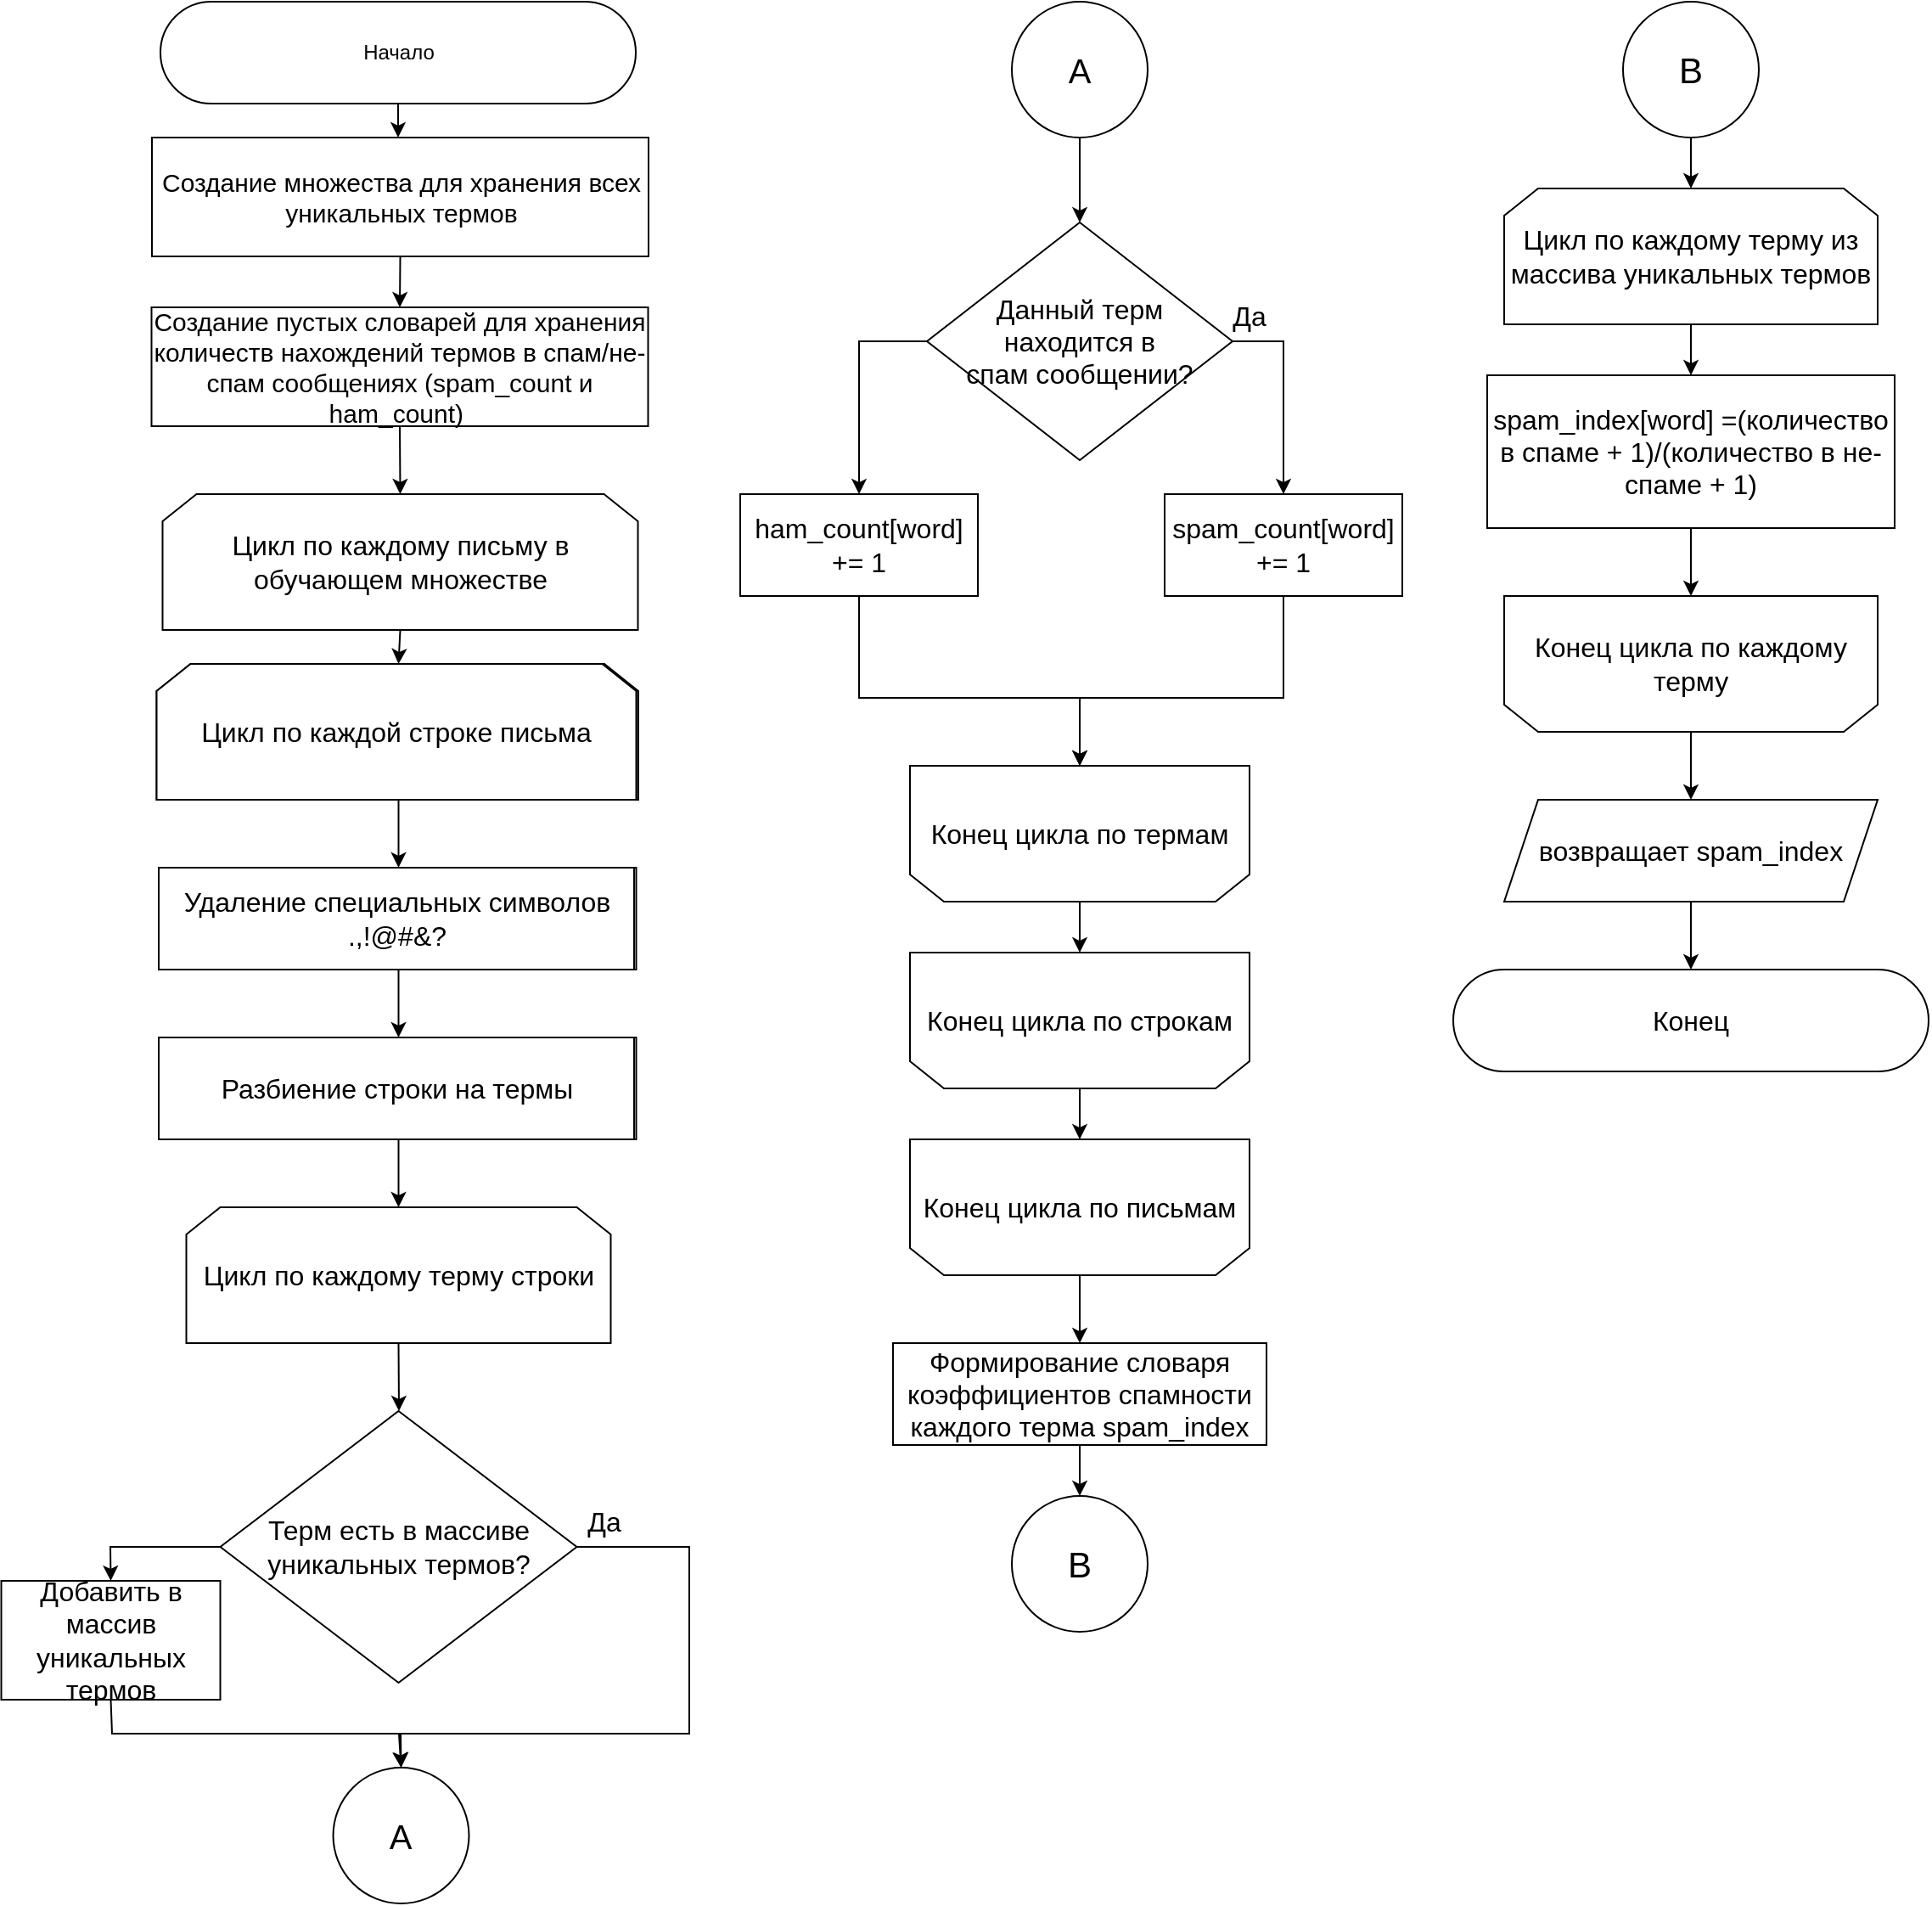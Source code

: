<mxfile>
    <diagram id="4ytcwHRmXmkB3oxLbp3I" name="Page-1">
        <mxGraphModel dx="1911" dy="1022" grid="1" gridSize="10" guides="1" tooltips="1" connect="1" arrows="1" fold="1" page="1" pageScale="1" pageWidth="850" pageHeight="1100" math="0" shadow="0">
            <root>
                <mxCell id="0"/>
                <mxCell id="1" parent="0"/>
                <mxCell id="15" style="edgeStyle=none;html=1;exitX=0.5;exitY=1;exitDx=0;exitDy=0;rounded=0;" parent="1" edge="1">
                    <mxGeometry relative="1" as="geometry">
                        <mxPoint x="700" y="230" as="sourcePoint"/>
                        <mxPoint x="660" y="320" as="targetPoint"/>
                        <Array as="points">
                            <mxPoint x="660" y="230"/>
                        </Array>
                    </mxGeometry>
                </mxCell>
                <mxCell id="10" style="edgeStyle=none;html=1;exitX=0.5;exitY=1;exitDx=0;exitDy=0;" parent="1" edge="1">
                    <mxGeometry relative="1" as="geometry">
                        <mxPoint x="388.5" y="90" as="sourcePoint"/>
                        <mxPoint x="388.5" y="110" as="targetPoint"/>
                    </mxGeometry>
                </mxCell>
                <mxCell id="17" value="Начало" style="rounded=1;whiteSpace=wrap;html=1;arcSize=50;" parent="1" vertex="1">
                    <mxGeometry x="248.5" y="30" width="280" height="60" as="geometry"/>
                </mxCell>
                <mxCell id="18" value="Конец" style="rounded=1;whiteSpace=wrap;html=1;arcSize=50;fontSize=16;" parent="1" vertex="1">
                    <mxGeometry x="1010" y="600" width="280" height="60" as="geometry"/>
                </mxCell>
                <mxCell id="19" value="&lt;font style=&quot;font-size: 20px;&quot;&gt;А&lt;/font&gt;" style="ellipse;whiteSpace=wrap;html=1;aspect=fixed;" parent="1" vertex="1">
                    <mxGeometry x="350.25" y="1070" width="80" height="80" as="geometry"/>
                </mxCell>
                <mxCell id="21" style="edgeStyle=none;html=1;exitX=0.5;exitY=1;exitDx=0;exitDy=0;entryX=0.5;entryY=0;entryDx=0;entryDy=0;fontSize=20;" parent="1" source="20" edge="1">
                    <mxGeometry relative="1" as="geometry">
                        <mxPoint x="790" y="160" as="targetPoint"/>
                    </mxGeometry>
                </mxCell>
                <mxCell id="20" value="&lt;font style=&quot;font-size: 20px;&quot;&gt;А&lt;/font&gt;" style="ellipse;whiteSpace=wrap;html=1;aspect=fixed;" parent="1" vertex="1">
                    <mxGeometry x="750" y="30" width="80" height="80" as="geometry"/>
                </mxCell>
                <mxCell id="55" style="edgeStyle=none;rounded=0;html=1;exitX=0.5;exitY=1;exitDx=0;exitDy=0;entryX=0.5;entryY=0;entryDx=0;entryDy=0;fontSize=12;" parent="1" source="81" target="46" edge="1">
                    <mxGeometry relative="1" as="geometry">
                        <mxPoint x="390.75" y="300" as="sourcePoint"/>
                    </mxGeometry>
                </mxCell>
                <mxCell id="103" style="edgeStyle=none;html=1;exitX=0.5;exitY=1;exitDx=0;exitDy=0;entryX=0.5;entryY=0;entryDx=0;entryDy=0;fontSize=16;" edge="1" parent="1" source="24" target="81">
                    <mxGeometry relative="1" as="geometry"/>
                </mxCell>
                <mxCell id="24" value="Создание множества для хранения всех уникальных термов&lt;br style=&quot;font-size: 15px;&quot;&gt;" style="rounded=0;whiteSpace=wrap;html=1;fontSize=15;" parent="1" vertex="1">
                    <mxGeometry x="243.5" y="110" width="292.5" height="70" as="geometry"/>
                </mxCell>
                <mxCell id="58" style="edgeStyle=none;rounded=0;html=1;exitX=0.5;exitY=1;exitDx=0;exitDy=0;entryX=0.5;entryY=0;entryDx=0;entryDy=0;fontSize=12;" parent="1" source="25" target="26" edge="1">
                    <mxGeometry relative="1" as="geometry"/>
                </mxCell>
                <mxCell id="25" value="Удаление специальных символов .,!@#&amp;amp;?" style="rounded=0;whiteSpace=wrap;html=1;" parent="1" vertex="1">
                    <mxGeometry x="248.75" y="540" width="280" height="60" as="geometry"/>
                </mxCell>
                <mxCell id="59" style="edgeStyle=none;rounded=0;html=1;exitX=0.5;exitY=1;exitDx=0;exitDy=0;entryX=0.5;entryY=0;entryDx=0;entryDy=0;fontSize=12;" parent="1" source="26" target="44" edge="1">
                    <mxGeometry relative="1" as="geometry"/>
                </mxCell>
                <mxCell id="26" value="Разбиение строки на термы" style="rounded=0;whiteSpace=wrap;html=1;" parent="1" vertex="1">
                    <mxGeometry x="248.75" y="640" width="280" height="60" as="geometry"/>
                </mxCell>
                <mxCell id="30" value="" style="endArrow=classic;html=1;exitX=1;exitY=0.5;exitDx=0;exitDy=0;rounded=0;entryX=0.5;entryY=0;entryDx=0;entryDy=0;" parent="1" source="96" target="19" edge="1">
                    <mxGeometry width="50" height="50" relative="1" as="geometry">
                        <mxPoint x="479" y="930" as="sourcePoint"/>
                        <mxPoint x="389" y="1170" as="targetPoint"/>
                        <Array as="points">
                            <mxPoint x="560" y="940"/>
                            <mxPoint x="560" y="1050"/>
                            <mxPoint x="389" y="1050"/>
                        </Array>
                    </mxGeometry>
                </mxCell>
                <mxCell id="32" value="" style="endArrow=classic;html=1;rounded=0;exitX=0;exitY=0.5;exitDx=0;exitDy=0;entryX=0.5;entryY=0;entryDx=0;entryDy=0;" parent="1" source="96" target="97" edge="1">
                    <mxGeometry width="50" height="50" relative="1" as="geometry">
                        <mxPoint x="299" y="930" as="sourcePoint"/>
                        <mxPoint x="259" y="1030" as="targetPoint"/>
                        <Array as="points">
                            <mxPoint x="219" y="940"/>
                        </Array>
                    </mxGeometry>
                </mxCell>
                <mxCell id="34" value="" style="endArrow=classic;html=1;rounded=0;exitX=0.5;exitY=1;exitDx=0;exitDy=0;entryX=0.5;entryY=0;entryDx=0;entryDy=0;" parent="1" source="97" target="19" edge="1">
                    <mxGeometry width="50" height="50" relative="1" as="geometry">
                        <mxPoint x="549" y="980" as="sourcePoint"/>
                        <mxPoint x="389" y="1170" as="targetPoint"/>
                        <Array as="points">
                            <mxPoint x="220" y="1050"/>
                            <mxPoint x="390" y="1050"/>
                        </Array>
                    </mxGeometry>
                </mxCell>
                <mxCell id="35" value="Данный терм &lt;br style=&quot;font-size: 16px;&quot;&gt;находится в &lt;br style=&quot;font-size: 16px;&quot;&gt;спам сообщении?" style="rhombus;whiteSpace=wrap;html=1;fontSize=16;" parent="1" vertex="1">
                    <mxGeometry x="700" y="160" width="180" height="140" as="geometry"/>
                </mxCell>
                <mxCell id="36" value="" style="endArrow=classic;html=1;rounded=0;exitX=1;exitY=0.5;exitDx=0;exitDy=0;" parent="1" source="35" edge="1">
                    <mxGeometry width="50" height="50" relative="1" as="geometry">
                        <mxPoint x="750" y="370" as="sourcePoint"/>
                        <mxPoint x="910" y="320" as="targetPoint"/>
                        <Array as="points">
                            <mxPoint x="910" y="230"/>
                        </Array>
                    </mxGeometry>
                </mxCell>
                <mxCell id="37" value="Да" style="text;html=1;strokeColor=none;fillColor=none;align=center;verticalAlign=middle;whiteSpace=wrap;rounded=0;fontSize=16;" parent="1" vertex="1">
                    <mxGeometry x="860" y="200" width="60" height="30" as="geometry"/>
                </mxCell>
                <mxCell id="41" style="edgeStyle=none;rounded=0;html=1;exitX=0.5;exitY=1;exitDx=0;exitDy=0;entryX=0.5;entryY=0;entryDx=0;entryDy=0;" parent="1" source="38" target="43" edge="1">
                    <mxGeometry relative="1" as="geometry">
                        <mxPoint x="790" y="470" as="targetPoint"/>
                        <Array as="points">
                            <mxPoint x="910" y="440"/>
                            <mxPoint x="790" y="440"/>
                        </Array>
                    </mxGeometry>
                </mxCell>
                <mxCell id="38" value="spam_count[word] += 1" style="rounded=0;whiteSpace=wrap;html=1;" parent="1" vertex="1">
                    <mxGeometry x="840" y="320" width="140" height="60" as="geometry"/>
                </mxCell>
                <mxCell id="40" style="edgeStyle=none;rounded=0;html=1;exitX=0.5;exitY=1;exitDx=0;exitDy=0;entryX=0.5;entryY=0;entryDx=0;entryDy=0;" parent="1" source="39" target="43" edge="1">
                    <mxGeometry relative="1" as="geometry">
                        <mxPoint x="790" y="470" as="targetPoint"/>
                        <Array as="points">
                            <mxPoint x="660" y="440"/>
                            <mxPoint x="790" y="440"/>
                        </Array>
                    </mxGeometry>
                </mxCell>
                <mxCell id="39" value="ham_count[word] += 1" style="rounded=0;whiteSpace=wrap;html=1;fontSize=16;" parent="1" vertex="1">
                    <mxGeometry x="590" y="320" width="140" height="60" as="geometry"/>
                </mxCell>
                <mxCell id="61" style="edgeStyle=none;rounded=0;html=1;exitX=0.5;exitY=1;exitDx=0;exitDy=0;entryX=0.5;entryY=0;entryDx=0;entryDy=0;fontSize=12;" parent="1" source="43" target="47" edge="1">
                    <mxGeometry relative="1" as="geometry"/>
                </mxCell>
                <mxCell id="43" value="Конец цикла по термам" style="shape=loopLimit;whiteSpace=wrap;html=1;size=20;flipV=1;" parent="1" vertex="1">
                    <mxGeometry x="740" y="480" width="100" height="80" as="geometry"/>
                </mxCell>
                <mxCell id="60" style="edgeStyle=none;rounded=0;html=1;exitX=0.5;exitY=1;exitDx=0;exitDy=0;entryX=0.5;entryY=0;entryDx=0;entryDy=0;fontSize=12;" parent="1" source="44" edge="1">
                    <mxGeometry relative="1" as="geometry">
                        <mxPoint x="389" y="860" as="targetPoint"/>
                    </mxGeometry>
                </mxCell>
                <mxCell id="44" value="Цикл по каждому терму строки" style="shape=loopLimit;whiteSpace=wrap;html=1;fontSize=16;" parent="1" vertex="1">
                    <mxGeometry x="263.75" y="740" width="250" height="80" as="geometry"/>
                </mxCell>
                <mxCell id="57" style="edgeStyle=none;rounded=0;html=1;exitX=0.5;exitY=1;exitDx=0;exitDy=0;entryX=0.5;entryY=0;entryDx=0;entryDy=0;fontSize=12;" parent="1" source="45" target="25" edge="1">
                    <mxGeometry relative="1" as="geometry"/>
                </mxCell>
                <mxCell id="45" value="Цикл по каждой строке письма" style="shape=loopLimit;whiteSpace=wrap;html=1;" parent="1" vertex="1">
                    <mxGeometry x="247.5" y="420" width="282.5" height="80" as="geometry"/>
                </mxCell>
                <mxCell id="56" style="edgeStyle=none;rounded=0;html=1;exitX=0.5;exitY=1;exitDx=0;exitDy=0;entryX=0.5;entryY=0;entryDx=0;entryDy=0;fontSize=12;" parent="1" source="46" target="45" edge="1">
                    <mxGeometry relative="1" as="geometry"/>
                </mxCell>
                <mxCell id="46" value="Цикл по каждому письму в обучающем множестве" style="shape=loopLimit;whiteSpace=wrap;html=1;fontSize=16;" parent="1" vertex="1">
                    <mxGeometry x="249.75" y="320" width="280" height="80" as="geometry"/>
                </mxCell>
                <mxCell id="62" style="edgeStyle=none;rounded=0;html=1;exitX=0.5;exitY=1;exitDx=0;exitDy=0;entryX=0.5;entryY=0;entryDx=0;entryDy=0;fontSize=12;" parent="1" source="47" target="48" edge="1">
                    <mxGeometry relative="1" as="geometry"/>
                </mxCell>
                <mxCell id="47" value="Конец цикла по строкам" style="shape=loopLimit;whiteSpace=wrap;html=1;flipV=1;fontSize=16;" parent="1" vertex="1">
                    <mxGeometry x="690" y="590" width="200" height="80" as="geometry"/>
                </mxCell>
                <mxCell id="63" style="edgeStyle=none;rounded=0;html=1;exitX=0.5;exitY=1;exitDx=0;exitDy=0;entryX=0.5;entryY=0;entryDx=0;entryDy=0;fontSize=12;" parent="1" source="48" target="49" edge="1">
                    <mxGeometry relative="1" as="geometry"/>
                </mxCell>
                <mxCell id="48" value="Конец цикла по письмам" style="shape=loopLimit;whiteSpace=wrap;html=1;flipV=1;" parent="1" vertex="1">
                    <mxGeometry x="740" y="700" width="100" height="80" as="geometry"/>
                </mxCell>
                <mxCell id="64" style="edgeStyle=none;rounded=0;html=1;exitX=0.5;exitY=1;exitDx=0;exitDy=0;entryX=0.5;entryY=0;entryDx=0;entryDy=0;fontSize=12;" parent="1" source="49" target="50" edge="1">
                    <mxGeometry relative="1" as="geometry"/>
                </mxCell>
                <mxCell id="49" value="Формирование словаря коэффициентов спамности каждого терма spam_index" style="rounded=0;whiteSpace=wrap;html=1;" parent="1" vertex="1">
                    <mxGeometry x="680" y="820" width="220" height="60" as="geometry"/>
                </mxCell>
                <mxCell id="50" value="&lt;font style=&quot;font-size: 21px;&quot;&gt;В&lt;/font&gt;" style="ellipse;whiteSpace=wrap;html=1;aspect=fixed;" parent="1" vertex="1">
                    <mxGeometry x="750" y="910" width="80" height="80" as="geometry"/>
                </mxCell>
                <mxCell id="67" style="edgeStyle=none;rounded=0;html=1;exitX=0.5;exitY=1;exitDx=0;exitDy=0;entryX=0.5;entryY=0;entryDx=0;entryDy=0;fontSize=12;" parent="1" source="51" target="52" edge="1">
                    <mxGeometry relative="1" as="geometry"/>
                </mxCell>
                <mxCell id="51" value="&lt;font style=&quot;font-size: 21px;&quot;&gt;В&lt;/font&gt;" style="ellipse;whiteSpace=wrap;html=1;aspect=fixed;" parent="1" vertex="1">
                    <mxGeometry x="1110" y="30" width="80" height="80" as="geometry"/>
                </mxCell>
                <mxCell id="68" style="edgeStyle=none;rounded=0;html=1;exitX=0.5;exitY=1;exitDx=0;exitDy=0;entryX=0.5;entryY=0;entryDx=0;entryDy=0;fontSize=12;" parent="1" source="52" edge="1">
                    <mxGeometry relative="1" as="geometry">
                        <mxPoint x="1150" y="250.0" as="targetPoint"/>
                    </mxGeometry>
                </mxCell>
                <mxCell id="52" value="Цикл по каждому терму из массива уникальных термов" style="shape=loopLimit;whiteSpace=wrap;html=1;fontSize=16;" parent="1" vertex="1">
                    <mxGeometry x="1040" y="140" width="220" height="80" as="geometry"/>
                </mxCell>
                <mxCell id="71" style="edgeStyle=none;rounded=0;html=1;exitX=0.5;exitY=1;exitDx=0;exitDy=0;fontSize=12;" parent="1" source="53" edge="1">
                    <mxGeometry relative="1" as="geometry">
                        <mxPoint x="1150" y="500" as="targetPoint"/>
                    </mxGeometry>
                </mxCell>
                <mxCell id="53" value="Конец цикла по каждому терму" style="shape=loopLimit;whiteSpace=wrap;html=1;fontSize=16;flipV=1;" parent="1" vertex="1">
                    <mxGeometry x="1040" y="380" width="220" height="80" as="geometry"/>
                </mxCell>
                <mxCell id="70" style="edgeStyle=none;rounded=0;html=1;exitX=0.5;exitY=1;exitDx=0;exitDy=0;entryX=0.5;entryY=0;entryDx=0;entryDy=0;fontSize=12;" parent="1" source="66" target="53" edge="1">
                    <mxGeometry relative="1" as="geometry"/>
                </mxCell>
                <mxCell id="66" value="spam_index[word] =(количество в спаме + 1)/(количество в не-спаме + 1)" style="rounded=0;whiteSpace=wrap;html=1;labelBackgroundColor=none;fontSize=16;" parent="1" vertex="1">
                    <mxGeometry x="1030" y="250" width="240" height="90" as="geometry"/>
                </mxCell>
                <mxCell id="79" style="edgeStyle=none;html=1;exitX=0.5;exitY=1;exitDx=0;exitDy=0;entryX=0.5;entryY=0;entryDx=0;entryDy=0;" parent="1" source="78" target="18" edge="1">
                    <mxGeometry relative="1" as="geometry"/>
                </mxCell>
                <mxCell id="78" value="&lt;span style=&quot;font-size: 16px;&quot;&gt;возвращает spam_index&lt;/span&gt;" style="shape=parallelogram;perimeter=parallelogramPerimeter;whiteSpace=wrap;html=1;fixedSize=1;fontSize=16;" parent="1" vertex="1">
                    <mxGeometry x="1040" y="500" width="220" height="60" as="geometry"/>
                </mxCell>
                <mxCell id="81" value="Создание пустых словарей для хранения количеств нахождений термов в спам/не-спам сообщениях (spam_count и ham_count)&amp;nbsp;" style="rounded=0;whiteSpace=wrap;html=1;fontSize=15;" vertex="1" parent="1">
                    <mxGeometry x="243.25" y="210" width="292.5" height="70" as="geometry"/>
                </mxCell>
                <mxCell id="82" value="Цикл по каждой строке письма" style="shape=loopLimit;whiteSpace=wrap;html=1;" vertex="1" parent="1">
                    <mxGeometry x="246.25" y="420" width="282.5" height="80" as="geometry"/>
                </mxCell>
                <mxCell id="83" value="Удаление специальных символов .,!@#&amp;amp;?" style="rounded=0;whiteSpace=wrap;html=1;" vertex="1" parent="1">
                    <mxGeometry x="247.5" y="540" width="280" height="60" as="geometry"/>
                </mxCell>
                <mxCell id="84" value="Разбиение строки на термы" style="rounded=0;whiteSpace=wrap;html=1;" vertex="1" parent="1">
                    <mxGeometry x="247.5" y="640" width="280" height="60" as="geometry"/>
                </mxCell>
                <mxCell id="85" value="Цикл по каждой строке письма" style="shape=loopLimit;whiteSpace=wrap;html=1;fontSize=16;" vertex="1" parent="1">
                    <mxGeometry x="246.25" y="420" width="282.5" height="80" as="geometry"/>
                </mxCell>
                <mxCell id="86" value="Удаление специальных символов .,!@#&amp;amp;?" style="rounded=0;whiteSpace=wrap;html=1;" vertex="1" parent="1">
                    <mxGeometry x="247.5" y="540" width="280" height="60" as="geometry"/>
                </mxCell>
                <mxCell id="87" value="Разбиение строки на термы" style="rounded=0;whiteSpace=wrap;html=1;" vertex="1" parent="1">
                    <mxGeometry x="247.5" y="640" width="280" height="60" as="geometry"/>
                </mxCell>
                <mxCell id="91" value="Формирование словаря коэффициентов спамности каждого терма spam_index" style="rounded=0;whiteSpace=wrap;html=1;" vertex="1" parent="1">
                    <mxGeometry x="680" y="820" width="220" height="60" as="geometry"/>
                </mxCell>
                <mxCell id="92" value="Конец цикла по письмам" style="shape=loopLimit;whiteSpace=wrap;html=1;flipV=1;" vertex="1" parent="1">
                    <mxGeometry x="740" y="700" width="100" height="80" as="geometry"/>
                </mxCell>
                <mxCell id="94" value="Удаление специальных символов .,!@#&amp;amp;?" style="rounded=0;whiteSpace=wrap;html=1;fontSize=16;" vertex="1" parent="1">
                    <mxGeometry x="247.5" y="540" width="280" height="60" as="geometry"/>
                </mxCell>
                <mxCell id="95" value="Разбиение строки на термы" style="rounded=0;whiteSpace=wrap;html=1;fontSize=16;" vertex="1" parent="1">
                    <mxGeometry x="247.5" y="640" width="280" height="60" as="geometry"/>
                </mxCell>
                <mxCell id="96" value="Терм есть в массиве уникальных термов?" style="rhombus;whiteSpace=wrap;html=1;fontSize=16;" vertex="1" parent="1">
                    <mxGeometry x="283.75" y="860" width="210" height="160" as="geometry"/>
                </mxCell>
                <mxCell id="97" value="Добавить в массив уникальных термов" style="rounded=0;whiteSpace=wrap;html=1;fontSize=16;" vertex="1" parent="1">
                    <mxGeometry x="154.75" y="960" width="129" height="70" as="geometry"/>
                </mxCell>
                <mxCell id="98" value="Да" style="text;html=1;strokeColor=none;fillColor=none;align=center;verticalAlign=middle;whiteSpace=wrap;rounded=0;fontSize=16;" vertex="1" parent="1">
                    <mxGeometry x="480" y="910" width="60" height="30" as="geometry"/>
                </mxCell>
                <mxCell id="99" value="Формирование словаря коэффициентов спамности каждого терма spam_index" style="rounded=0;whiteSpace=wrap;html=1;fontSize=16;" vertex="1" parent="1">
                    <mxGeometry x="680" y="820" width="220" height="60" as="geometry"/>
                </mxCell>
                <mxCell id="100" value="Конец цикла по письмам" style="shape=loopLimit;whiteSpace=wrap;html=1;flipV=1;fontSize=16;" vertex="1" parent="1">
                    <mxGeometry x="690" y="700" width="200" height="80" as="geometry"/>
                </mxCell>
                <mxCell id="101" value="Конец цикла по термам" style="shape=loopLimit;whiteSpace=wrap;html=1;size=20;flipV=1;fontSize=16;" vertex="1" parent="1">
                    <mxGeometry x="690" y="480" width="200" height="80" as="geometry"/>
                </mxCell>
                <mxCell id="102" value="spam_count[word] += 1" style="rounded=0;whiteSpace=wrap;html=1;fontSize=16;" vertex="1" parent="1">
                    <mxGeometry x="840" y="320" width="140" height="60" as="geometry"/>
                </mxCell>
            </root>
        </mxGraphModel>
    </diagram>
</mxfile>
